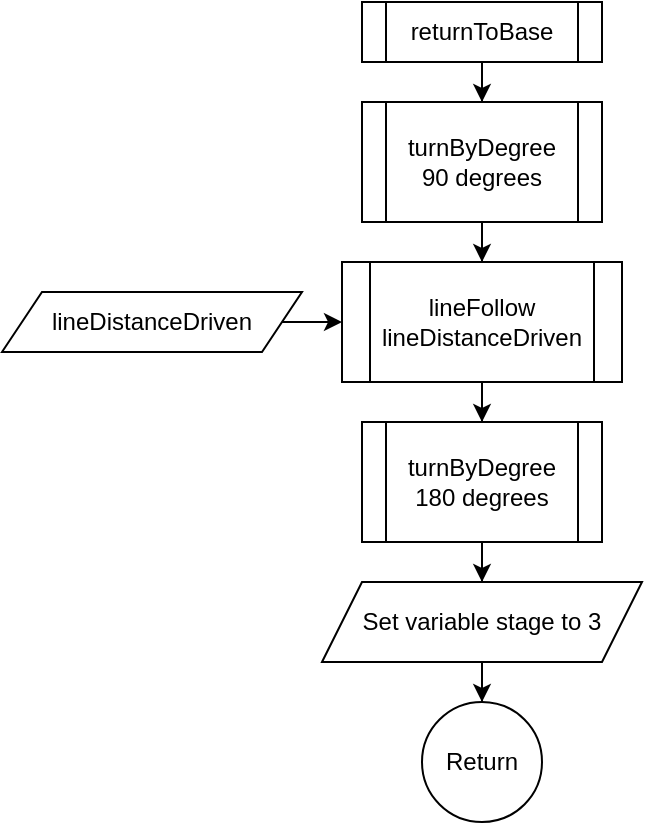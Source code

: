 <mxfile version="22.1.8" type="device">
  <diagram name="Page-1" id="fa6Lr0o27nwmhWaJbWOe">
    <mxGraphModel dx="564" dy="1338" grid="1" gridSize="10" guides="1" tooltips="1" connect="1" arrows="1" fold="1" page="1" pageScale="1" pageWidth="850" pageHeight="1100" math="0" shadow="0">
      <root>
        <mxCell id="0" />
        <mxCell id="1" parent="0" />
        <mxCell id="jafpBCZBxu4MRj6mP-v--3" value="" style="edgeStyle=orthogonalEdgeStyle;rounded=0;orthogonalLoop=1;jettySize=auto;html=1;" parent="1" source="jafpBCZBxu4MRj6mP-v--1" target="jafpBCZBxu4MRj6mP-v--2" edge="1">
          <mxGeometry relative="1" as="geometry" />
        </mxCell>
        <mxCell id="jafpBCZBxu4MRj6mP-v--1" value="returnToBase" style="shape=process;whiteSpace=wrap;html=1;backgroundOutline=1;" parent="1" vertex="1">
          <mxGeometry x="210" y="110" width="120" height="30" as="geometry" />
        </mxCell>
        <mxCell id="jafpBCZBxu4MRj6mP-v--5" value="" style="edgeStyle=orthogonalEdgeStyle;rounded=0;orthogonalLoop=1;jettySize=auto;html=1;" parent="1" source="jafpBCZBxu4MRj6mP-v--2" target="jafpBCZBxu4MRj6mP-v--4" edge="1">
          <mxGeometry relative="1" as="geometry" />
        </mxCell>
        <mxCell id="jafpBCZBxu4MRj6mP-v--2" value="turnByDegree&lt;br&gt;90 degrees" style="shape=process;whiteSpace=wrap;html=1;backgroundOutline=1;" parent="1" vertex="1">
          <mxGeometry x="210" y="160" width="120" height="60" as="geometry" />
        </mxCell>
        <mxCell id="jafpBCZBxu4MRj6mP-v--9" value="" style="edgeStyle=orthogonalEdgeStyle;rounded=0;orthogonalLoop=1;jettySize=auto;html=1;" parent="1" source="jafpBCZBxu4MRj6mP-v--4" target="jafpBCZBxu4MRj6mP-v--8" edge="1">
          <mxGeometry relative="1" as="geometry" />
        </mxCell>
        <mxCell id="jafpBCZBxu4MRj6mP-v--4" value="lineFollow&lt;br&gt;lineDistanceDriven" style="shape=process;whiteSpace=wrap;html=1;backgroundOutline=1;" parent="1" vertex="1">
          <mxGeometry x="200" y="240" width="140" height="60" as="geometry" />
        </mxCell>
        <mxCell id="jafpBCZBxu4MRj6mP-v--7" style="edgeStyle=orthogonalEdgeStyle;rounded=0;orthogonalLoop=1;jettySize=auto;html=1;exitX=1;exitY=0.5;exitDx=0;exitDy=0;entryX=0;entryY=0.5;entryDx=0;entryDy=0;" parent="1" source="jafpBCZBxu4MRj6mP-v--6" target="jafpBCZBxu4MRj6mP-v--4" edge="1">
          <mxGeometry relative="1" as="geometry" />
        </mxCell>
        <mxCell id="jafpBCZBxu4MRj6mP-v--6" value="lineDistanceDriven" style="shape=parallelogram;perimeter=parallelogramPerimeter;whiteSpace=wrap;html=1;fixedSize=1;" parent="1" vertex="1">
          <mxGeometry x="30" y="255" width="150" height="30" as="geometry" />
        </mxCell>
        <mxCell id="jafpBCZBxu4MRj6mP-v--13" style="edgeStyle=orthogonalEdgeStyle;rounded=0;orthogonalLoop=1;jettySize=auto;html=1;entryX=0.5;entryY=0;entryDx=0;entryDy=0;" parent="1" source="jafpBCZBxu4MRj6mP-v--18" target="jafpBCZBxu4MRj6mP-v--12" edge="1">
          <mxGeometry relative="1" as="geometry">
            <mxPoint x="260" y="440" as="sourcePoint" />
          </mxGeometry>
        </mxCell>
        <mxCell id="jafpBCZBxu4MRj6mP-v--19" value="" style="edgeStyle=orthogonalEdgeStyle;rounded=0;orthogonalLoop=1;jettySize=auto;html=1;" parent="1" source="jafpBCZBxu4MRj6mP-v--8" target="jafpBCZBxu4MRj6mP-v--18" edge="1">
          <mxGeometry relative="1" as="geometry" />
        </mxCell>
        <mxCell id="jafpBCZBxu4MRj6mP-v--8" value="turnByDegree&lt;br&gt;180 degrees" style="shape=process;whiteSpace=wrap;html=1;backgroundOutline=1;" parent="1" vertex="1">
          <mxGeometry x="210" y="320" width="120" height="60" as="geometry" />
        </mxCell>
        <mxCell id="jafpBCZBxu4MRj6mP-v--12" value="Return" style="ellipse;whiteSpace=wrap;html=1;aspect=fixed;" parent="1" vertex="1">
          <mxGeometry x="240" y="460" width="60" height="60" as="geometry" />
        </mxCell>
        <mxCell id="jafpBCZBxu4MRj6mP-v--18" value="Set variable stage to 3" style="shape=parallelogram;perimeter=parallelogramPerimeter;whiteSpace=wrap;html=1;fixedSize=1;" parent="1" vertex="1">
          <mxGeometry x="190" y="400" width="160" height="40" as="geometry" />
        </mxCell>
      </root>
    </mxGraphModel>
  </diagram>
</mxfile>
